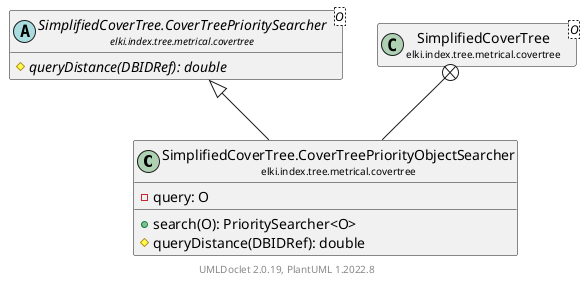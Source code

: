 @startuml
    remove .*\.(Instance|Par|Parameterizer|Factory)$
    set namespaceSeparator none
    hide empty fields
    hide empty methods

    class "<size:14>SimplifiedCoverTree.CoverTreePriorityObjectSearcher\n<size:10>elki.index.tree.metrical.covertree" as elki.index.tree.metrical.covertree.SimplifiedCoverTree.CoverTreePriorityObjectSearcher [[SimplifiedCoverTree.CoverTreePriorityObjectSearcher.html]] {
        -query: O
        +search(O): PrioritySearcher<O>
        #queryDistance(DBIDRef): double
    }

    abstract class "<size:14>SimplifiedCoverTree.CoverTreePrioritySearcher\n<size:10>elki.index.tree.metrical.covertree" as elki.index.tree.metrical.covertree.SimplifiedCoverTree.CoverTreePrioritySearcher<O> [[SimplifiedCoverTree.CoverTreePrioritySearcher.html]] {
        {abstract} #queryDistance(DBIDRef): double
    }
    class "<size:14>SimplifiedCoverTree\n<size:10>elki.index.tree.metrical.covertree" as elki.index.tree.metrical.covertree.SimplifiedCoverTree<O> [[SimplifiedCoverTree.html]]

    elki.index.tree.metrical.covertree.SimplifiedCoverTree.CoverTreePrioritySearcher <|-- elki.index.tree.metrical.covertree.SimplifiedCoverTree.CoverTreePriorityObjectSearcher
    elki.index.tree.metrical.covertree.SimplifiedCoverTree +-- elki.index.tree.metrical.covertree.SimplifiedCoverTree.CoverTreePriorityObjectSearcher

    center footer UMLDoclet 2.0.19, PlantUML 1.2022.8
@enduml
